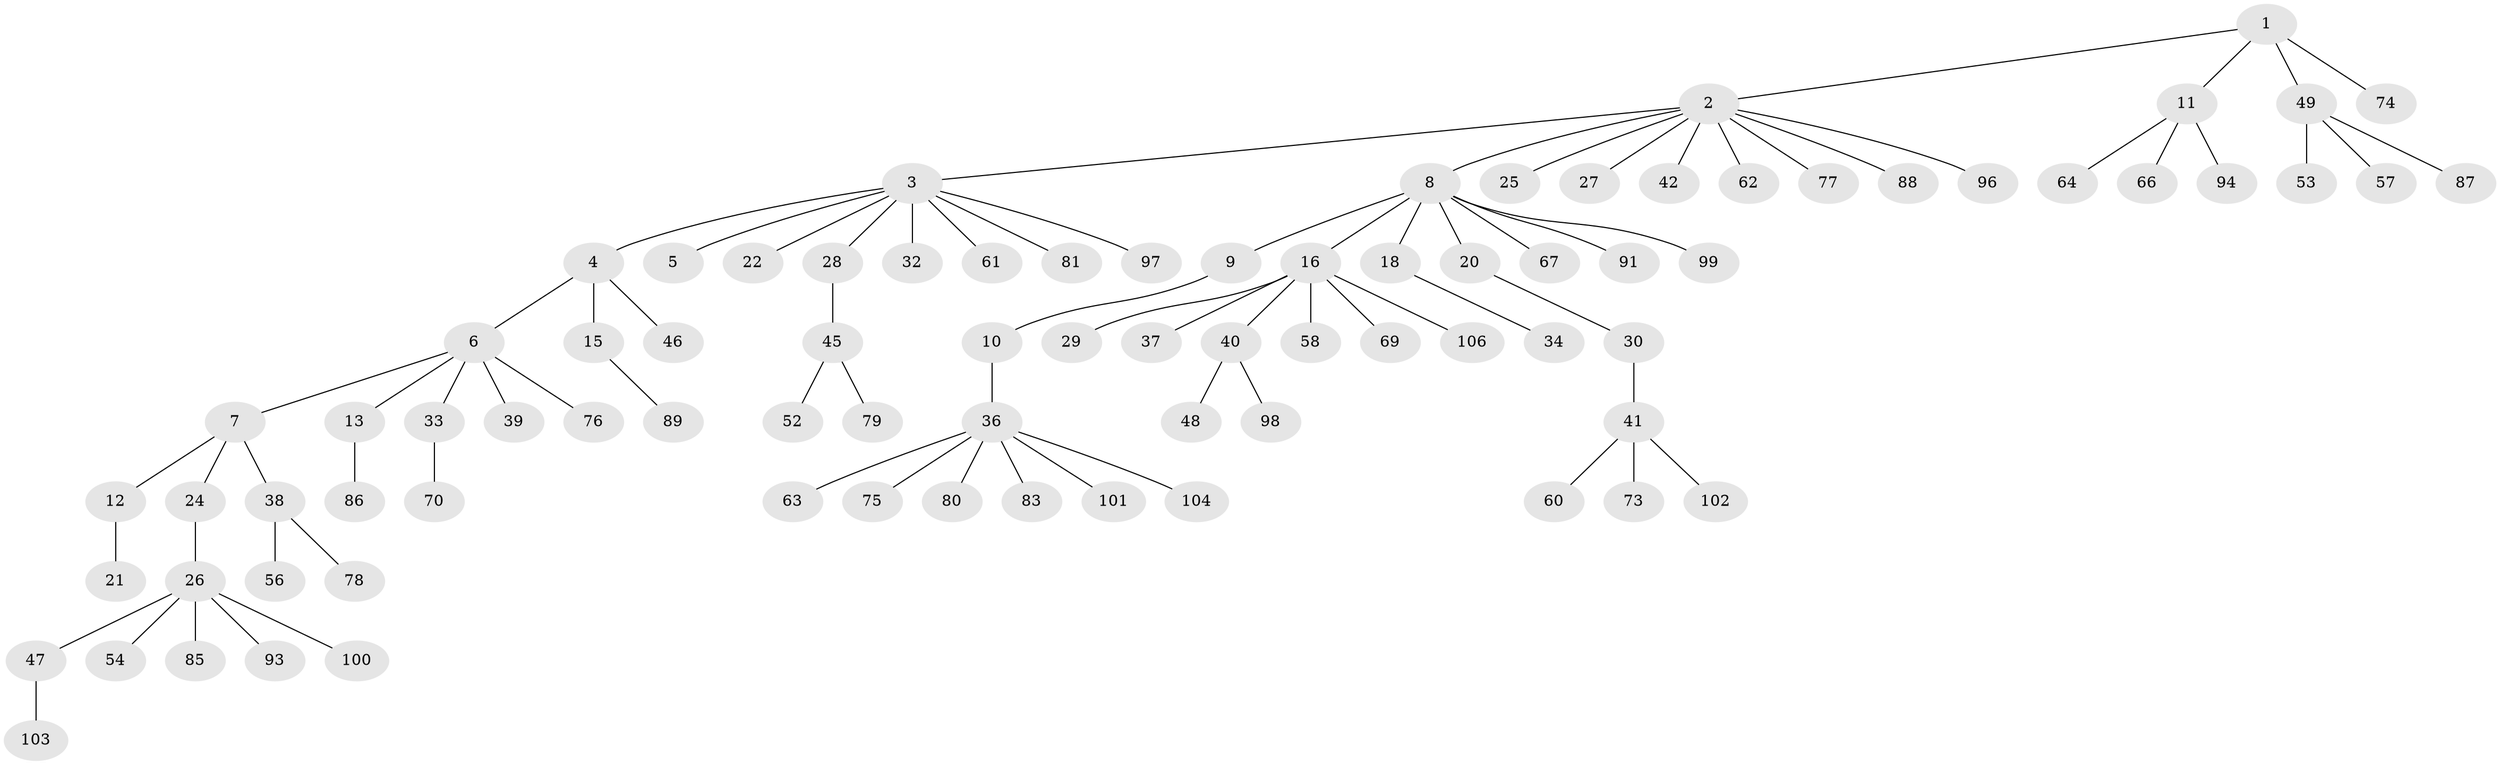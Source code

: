 // original degree distribution, {4: 0.05660377358490566, 10: 0.009433962264150943, 9: 0.009433962264150943, 1: 0.5754716981132075, 5: 0.02830188679245283, 6: 0.018867924528301886, 2: 0.19811320754716982, 3: 0.09433962264150944, 7: 0.009433962264150943}
// Generated by graph-tools (version 1.1) at 2025/11/02/27/25 16:11:25]
// undirected, 84 vertices, 83 edges
graph export_dot {
graph [start="1"]
  node [color=gray90,style=filled];
  1;
  2 [super="+84"];
  3 [super="+71"];
  4;
  5;
  6 [super="+31"];
  7 [super="+95"];
  8 [super="+14"];
  9;
  10;
  11 [super="+17"];
  12;
  13;
  15 [super="+65"];
  16 [super="+19"];
  18;
  20;
  21 [super="+23"];
  22;
  24 [super="+59"];
  25;
  26 [super="+44"];
  27;
  28;
  29 [super="+90"];
  30;
  32;
  33;
  34 [super="+35"];
  36 [super="+43"];
  37;
  38 [super="+50"];
  39;
  40 [super="+51"];
  41 [super="+68"];
  42;
  45 [super="+55"];
  46;
  47;
  48;
  49;
  52;
  53;
  54;
  56;
  57 [super="+72"];
  58;
  60;
  61;
  62 [super="+92"];
  63;
  64;
  66;
  67;
  69;
  70;
  73;
  74;
  75 [super="+105"];
  76 [super="+82"];
  77;
  78;
  79;
  80;
  81;
  83;
  85;
  86;
  87;
  88;
  89;
  91;
  93;
  94;
  96;
  97;
  98;
  99;
  100;
  101;
  102;
  103;
  104;
  106;
  1 -- 2;
  1 -- 11;
  1 -- 49;
  1 -- 74;
  2 -- 3;
  2 -- 8;
  2 -- 25;
  2 -- 27;
  2 -- 42;
  2 -- 62;
  2 -- 77;
  2 -- 88;
  2 -- 96;
  3 -- 4;
  3 -- 5;
  3 -- 22;
  3 -- 28;
  3 -- 32;
  3 -- 61;
  3 -- 97;
  3 -- 81;
  4 -- 6;
  4 -- 15;
  4 -- 46;
  6 -- 7;
  6 -- 13;
  6 -- 39;
  6 -- 33;
  6 -- 76;
  7 -- 12;
  7 -- 24;
  7 -- 38;
  8 -- 9;
  8 -- 20;
  8 -- 67;
  8 -- 91;
  8 -- 16;
  8 -- 18;
  8 -- 99;
  9 -- 10;
  10 -- 36;
  11 -- 94;
  11 -- 64;
  11 -- 66;
  12 -- 21;
  13 -- 86;
  15 -- 89;
  16 -- 29;
  16 -- 40;
  16 -- 69;
  16 -- 58;
  16 -- 37;
  16 -- 106;
  18 -- 34;
  20 -- 30;
  24 -- 26;
  26 -- 47;
  26 -- 54;
  26 -- 85;
  26 -- 93;
  26 -- 100;
  28 -- 45;
  30 -- 41;
  33 -- 70;
  36 -- 63;
  36 -- 83;
  36 -- 101;
  36 -- 104;
  36 -- 80;
  36 -- 75;
  38 -- 56;
  38 -- 78;
  40 -- 48;
  40 -- 98;
  41 -- 60;
  41 -- 73;
  41 -- 102;
  45 -- 52;
  45 -- 79;
  47 -- 103;
  49 -- 53;
  49 -- 57;
  49 -- 87;
}
